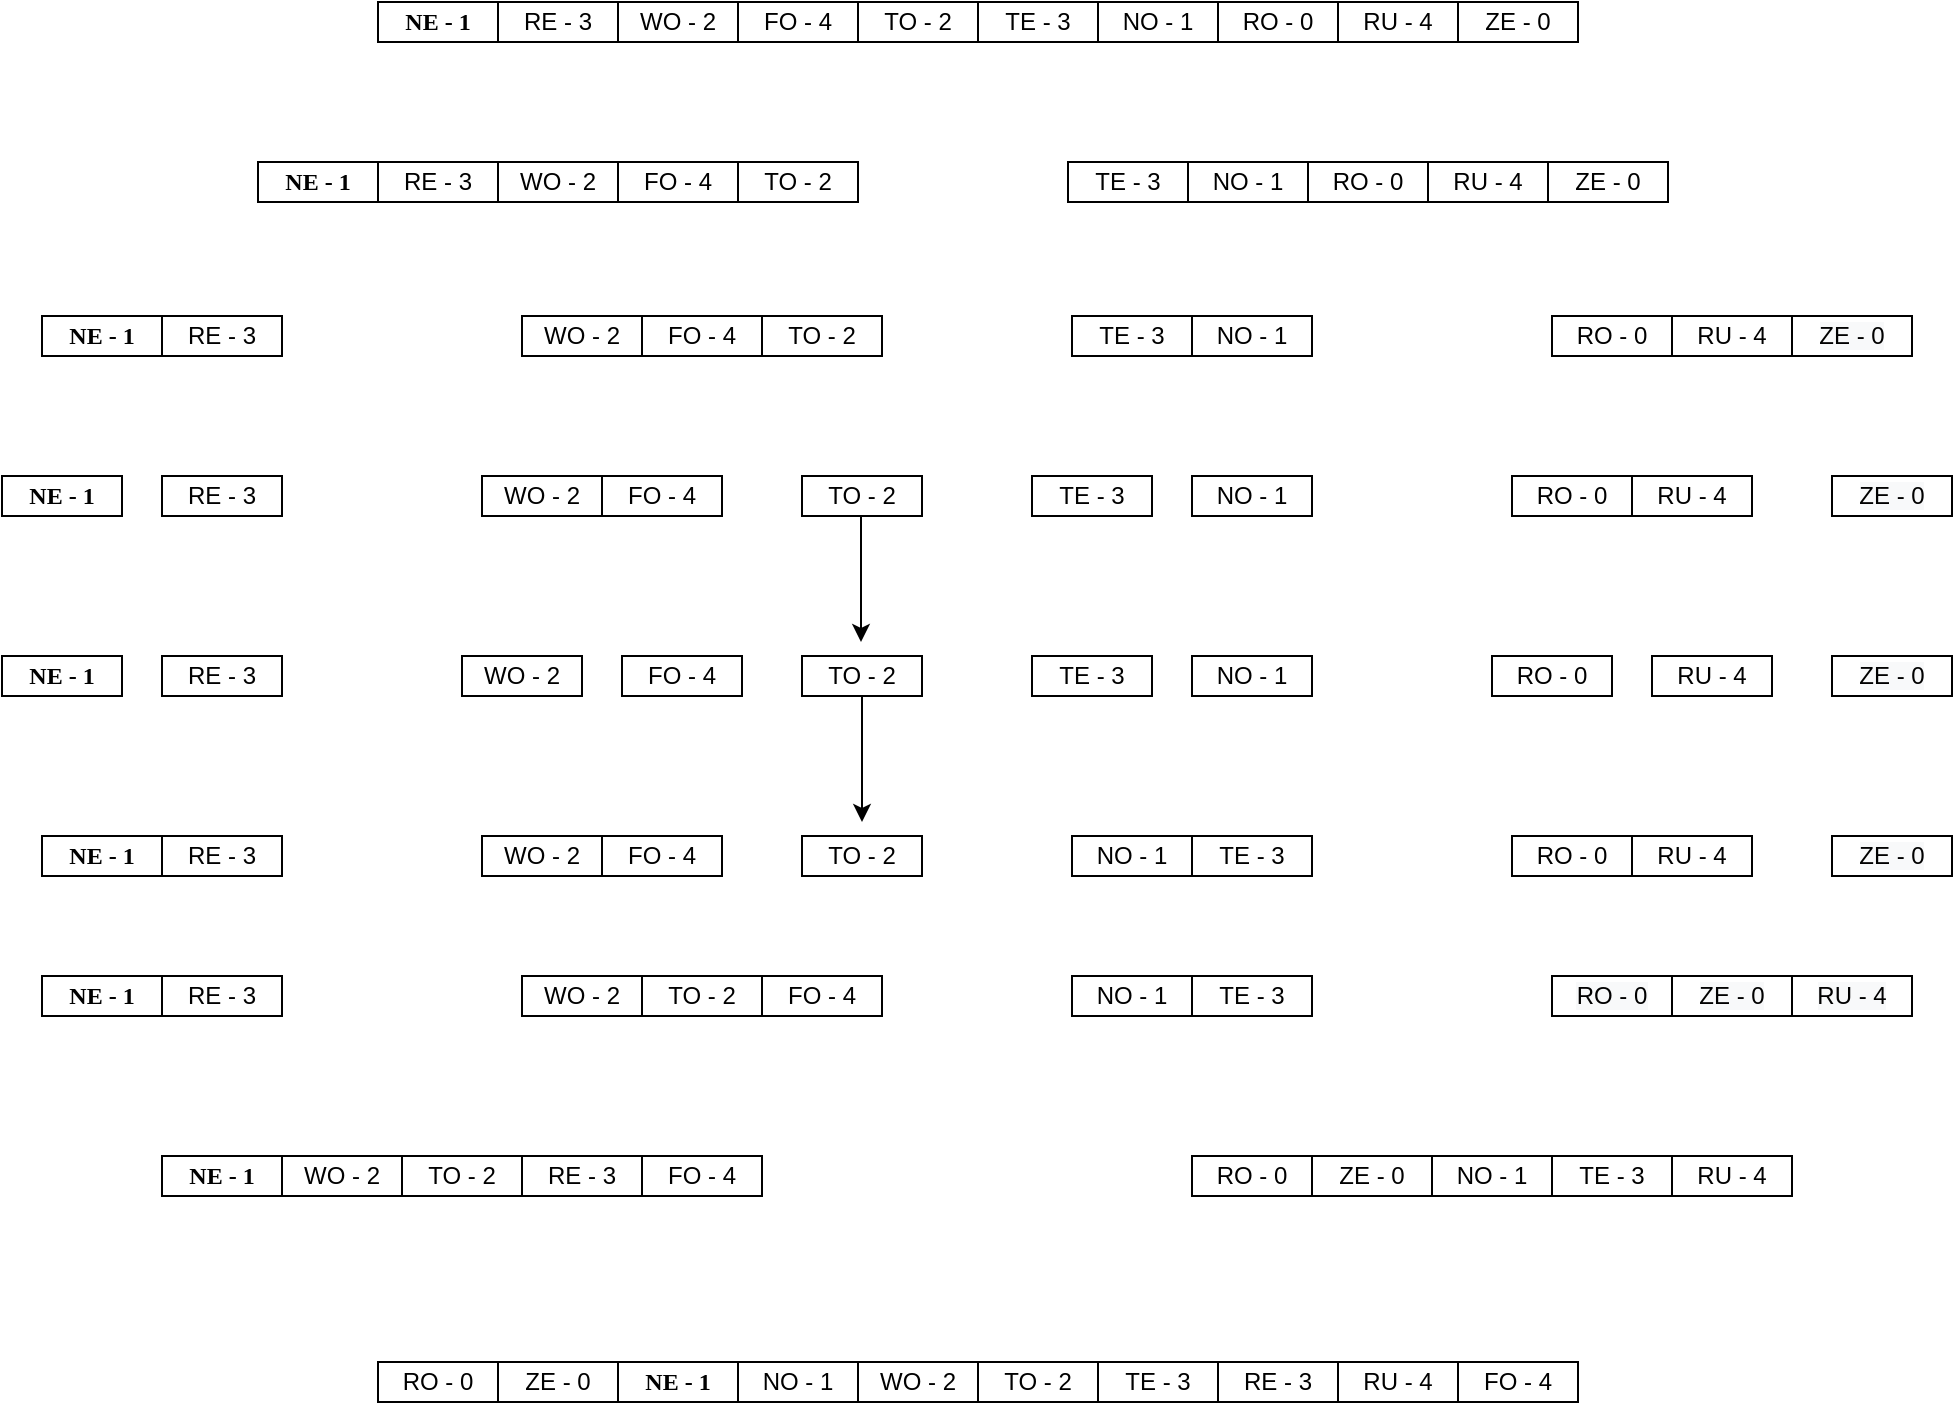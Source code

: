<mxfile version="14.9.0" type="github">
  <diagram id="9npMrwIZEvCTG21rL2dB" name="Page-1">
    <mxGraphModel dx="1108" dy="1085" grid="1" gridSize="10" guides="1" tooltips="1" connect="1" arrows="1" fold="1" page="1" pageScale="1" pageWidth="1169" pageHeight="827" math="0" shadow="0">
      <root>
        <mxCell id="0" />
        <mxCell id="1" parent="0" />
        <mxCell id="jthS4XlL0CTIznY_nn8V-1" value="&lt;font face=&quot;Raleway&quot;&gt;&lt;b&gt;NE - 1&lt;/b&gt;&lt;/font&gt;" style="rounded=0;whiteSpace=wrap;html=1;" vertex="1" parent="1">
          <mxGeometry x="285" y="70" width="60" height="20" as="geometry" />
        </mxCell>
        <mxCell id="jthS4XlL0CTIznY_nn8V-20" value="RE - 3" style="rounded=0;whiteSpace=wrap;html=1;" vertex="1" parent="1">
          <mxGeometry x="345" y="70" width="60" height="20" as="geometry" />
        </mxCell>
        <mxCell id="jthS4XlL0CTIznY_nn8V-21" value="WO - 2" style="rounded=0;whiteSpace=wrap;html=1;" vertex="1" parent="1">
          <mxGeometry x="405" y="70" width="60" height="20" as="geometry" />
        </mxCell>
        <mxCell id="jthS4XlL0CTIznY_nn8V-22" value="FO - 4" style="rounded=0;whiteSpace=wrap;html=1;" vertex="1" parent="1">
          <mxGeometry x="465" y="70" width="60" height="20" as="geometry" />
        </mxCell>
        <mxCell id="jthS4XlL0CTIznY_nn8V-23" value="TO - 2" style="rounded=0;whiteSpace=wrap;html=1;" vertex="1" parent="1">
          <mxGeometry x="525" y="70" width="60" height="20" as="geometry" />
        </mxCell>
        <mxCell id="jthS4XlL0CTIznY_nn8V-24" value="TE - 3" style="rounded=0;whiteSpace=wrap;html=1;" vertex="1" parent="1">
          <mxGeometry x="585" y="70" width="60" height="20" as="geometry" />
        </mxCell>
        <mxCell id="jthS4XlL0CTIznY_nn8V-25" value="NO - 1" style="rounded=0;whiteSpace=wrap;html=1;" vertex="1" parent="1">
          <mxGeometry x="645" y="70" width="60" height="20" as="geometry" />
        </mxCell>
        <mxCell id="jthS4XlL0CTIznY_nn8V-26" value="RO - 0" style="rounded=0;whiteSpace=wrap;html=1;" vertex="1" parent="1">
          <mxGeometry x="705" y="70" width="60" height="20" as="geometry" />
        </mxCell>
        <mxCell id="jthS4XlL0CTIznY_nn8V-27" value="RU - 4" style="rounded=0;whiteSpace=wrap;html=1;" vertex="1" parent="1">
          <mxGeometry x="765" y="70" width="60" height="20" as="geometry" />
        </mxCell>
        <mxCell id="jthS4XlL0CTIznY_nn8V-28" value="ZE - 0" style="rounded=0;whiteSpace=wrap;html=1;" vertex="1" parent="1">
          <mxGeometry x="825" y="70" width="60" height="20" as="geometry" />
        </mxCell>
        <mxCell id="jthS4XlL0CTIznY_nn8V-32" value="&lt;b style=&quot;font-family: &amp;#34;raleway&amp;#34;&quot;&gt;NE - 1&lt;/b&gt;" style="rounded=0;whiteSpace=wrap;html=1;" vertex="1" parent="1">
          <mxGeometry x="225" y="150" width="60" height="20" as="geometry" />
        </mxCell>
        <mxCell id="jthS4XlL0CTIznY_nn8V-33" value="&lt;span&gt;RE - 3&lt;/span&gt;" style="rounded=0;whiteSpace=wrap;html=1;" vertex="1" parent="1">
          <mxGeometry x="285" y="150" width="60" height="20" as="geometry" />
        </mxCell>
        <mxCell id="jthS4XlL0CTIznY_nn8V-34" value="&lt;span&gt;WO - 2&lt;/span&gt;" style="rounded=0;whiteSpace=wrap;html=1;" vertex="1" parent="1">
          <mxGeometry x="345" y="150" width="60" height="20" as="geometry" />
        </mxCell>
        <mxCell id="jthS4XlL0CTIznY_nn8V-35" value="&lt;span&gt;FO - 4&lt;/span&gt;" style="rounded=0;whiteSpace=wrap;html=1;" vertex="1" parent="1">
          <mxGeometry x="405" y="150" width="60" height="20" as="geometry" />
        </mxCell>
        <mxCell id="jthS4XlL0CTIznY_nn8V-38" value="&lt;span&gt;TO - 2&lt;/span&gt;" style="rounded=0;whiteSpace=wrap;html=1;" vertex="1" parent="1">
          <mxGeometry x="465" y="150" width="60" height="20" as="geometry" />
        </mxCell>
        <mxCell id="jthS4XlL0CTIznY_nn8V-39" value="&lt;span&gt;TE - 3&lt;/span&gt;" style="rounded=0;whiteSpace=wrap;html=1;" vertex="1" parent="1">
          <mxGeometry x="630" y="150" width="60" height="20" as="geometry" />
        </mxCell>
        <mxCell id="jthS4XlL0CTIznY_nn8V-40" value="&lt;span&gt;NO - 1&lt;/span&gt;" style="rounded=0;whiteSpace=wrap;html=1;" vertex="1" parent="1">
          <mxGeometry x="690" y="150" width="60" height="20" as="geometry" />
        </mxCell>
        <mxCell id="jthS4XlL0CTIznY_nn8V-41" value="&lt;span&gt;RO - 0&lt;/span&gt;" style="rounded=0;whiteSpace=wrap;html=1;" vertex="1" parent="1">
          <mxGeometry x="750" y="150" width="60" height="20" as="geometry" />
        </mxCell>
        <mxCell id="jthS4XlL0CTIznY_nn8V-42" value="&lt;span&gt;RU - 4&lt;/span&gt;" style="rounded=0;whiteSpace=wrap;html=1;" vertex="1" parent="1">
          <mxGeometry x="810" y="150" width="60" height="20" as="geometry" />
        </mxCell>
        <mxCell id="jthS4XlL0CTIznY_nn8V-43" value="&lt;span&gt;ZE - 0&lt;/span&gt;" style="rounded=0;whiteSpace=wrap;html=1;" vertex="1" parent="1">
          <mxGeometry x="870" y="150" width="60" height="20" as="geometry" />
        </mxCell>
        <mxCell id="jthS4XlL0CTIznY_nn8V-44" value="&lt;b style=&quot;font-family: &amp;#34;raleway&amp;#34;&quot;&gt;NE - 1&lt;/b&gt;" style="rounded=0;whiteSpace=wrap;html=1;" vertex="1" parent="1">
          <mxGeometry x="117" y="227" width="60" height="20" as="geometry" />
        </mxCell>
        <mxCell id="jthS4XlL0CTIznY_nn8V-45" value="&lt;span&gt;RE - 3&lt;/span&gt;" style="rounded=0;whiteSpace=wrap;html=1;" vertex="1" parent="1">
          <mxGeometry x="177" y="227" width="60" height="20" as="geometry" />
        </mxCell>
        <mxCell id="jthS4XlL0CTIznY_nn8V-46" value="&lt;span&gt;WO - 2&lt;/span&gt;" style="rounded=0;whiteSpace=wrap;html=1;" vertex="1" parent="1">
          <mxGeometry x="357" y="227" width="60" height="20" as="geometry" />
        </mxCell>
        <mxCell id="jthS4XlL0CTIznY_nn8V-47" value="&lt;span&gt;FO - 4&lt;/span&gt;" style="rounded=0;whiteSpace=wrap;html=1;" vertex="1" parent="1">
          <mxGeometry x="417" y="227" width="60" height="20" as="geometry" />
        </mxCell>
        <mxCell id="jthS4XlL0CTIznY_nn8V-48" value="&lt;span&gt;TO - 2&lt;/span&gt;" style="rounded=0;whiteSpace=wrap;html=1;" vertex="1" parent="1">
          <mxGeometry x="477" y="227" width="60" height="20" as="geometry" />
        </mxCell>
        <mxCell id="jthS4XlL0CTIznY_nn8V-49" value="&lt;b style=&quot;font-family: &amp;#34;raleway&amp;#34;&quot;&gt;NE - 1&lt;/b&gt;" style="rounded=0;whiteSpace=wrap;html=1;" vertex="1" parent="1">
          <mxGeometry x="97" y="307" width="60" height="20" as="geometry" />
        </mxCell>
        <mxCell id="jthS4XlL0CTIznY_nn8V-50" value="&lt;span&gt;RE - 3&lt;/span&gt;" style="rounded=0;whiteSpace=wrap;html=1;" vertex="1" parent="1">
          <mxGeometry x="177" y="307" width="60" height="20" as="geometry" />
        </mxCell>
        <mxCell id="jthS4XlL0CTIznY_nn8V-51" value="&lt;span&gt;WO - 2&lt;/span&gt;" style="rounded=0;whiteSpace=wrap;html=1;" vertex="1" parent="1">
          <mxGeometry x="337" y="307" width="60" height="20" as="geometry" />
        </mxCell>
        <mxCell id="jthS4XlL0CTIznY_nn8V-52" value="&lt;span&gt;FO - 4&lt;/span&gt;" style="rounded=0;whiteSpace=wrap;html=1;" vertex="1" parent="1">
          <mxGeometry x="397" y="307" width="60" height="20" as="geometry" />
        </mxCell>
        <mxCell id="jthS4XlL0CTIznY_nn8V-53" value="&lt;span&gt;TO - 2&lt;/span&gt;" style="rounded=0;whiteSpace=wrap;html=1;" vertex="1" parent="1">
          <mxGeometry x="497" y="307" width="60" height="20" as="geometry" />
        </mxCell>
        <mxCell id="jthS4XlL0CTIznY_nn8V-56" value="&lt;b style=&quot;font-family: &amp;#34;raleway&amp;#34;&quot;&gt;NE - 1&lt;/b&gt;" style="rounded=0;whiteSpace=wrap;html=1;" vertex="1" parent="1">
          <mxGeometry x="97" y="397" width="60" height="20" as="geometry" />
        </mxCell>
        <mxCell id="jthS4XlL0CTIznY_nn8V-57" value="&lt;span&gt;RE - 3&lt;/span&gt;" style="rounded=0;whiteSpace=wrap;html=1;" vertex="1" parent="1">
          <mxGeometry x="177" y="397" width="60" height="20" as="geometry" />
        </mxCell>
        <mxCell id="jthS4XlL0CTIznY_nn8V-58" value="&lt;span&gt;WO - 2&lt;/span&gt;" style="rounded=0;whiteSpace=wrap;html=1;" vertex="1" parent="1">
          <mxGeometry x="327" y="397" width="60" height="20" as="geometry" />
        </mxCell>
        <mxCell id="jthS4XlL0CTIznY_nn8V-59" value="&lt;span&gt;FO - 4&lt;/span&gt;" style="rounded=0;whiteSpace=wrap;html=1;" vertex="1" parent="1">
          <mxGeometry x="407" y="397" width="60" height="20" as="geometry" />
        </mxCell>
        <mxCell id="jthS4XlL0CTIznY_nn8V-60" value="&lt;b style=&quot;font-family: &amp;#34;raleway&amp;#34;&quot;&gt;NE - 1&lt;/b&gt;" style="rounded=0;whiteSpace=wrap;html=1;" vertex="1" parent="1">
          <mxGeometry x="117" y="487" width="60" height="20" as="geometry" />
        </mxCell>
        <mxCell id="jthS4XlL0CTIznY_nn8V-61" value="&lt;span&gt;RE - 3&lt;/span&gt;" style="rounded=0;whiteSpace=wrap;html=1;" vertex="1" parent="1">
          <mxGeometry x="177" y="487" width="60" height="20" as="geometry" />
        </mxCell>
        <mxCell id="jthS4XlL0CTIznY_nn8V-62" value="&lt;span&gt;WO - 2&lt;/span&gt;" style="rounded=0;whiteSpace=wrap;html=1;" vertex="1" parent="1">
          <mxGeometry x="337" y="487" width="60" height="20" as="geometry" />
        </mxCell>
        <mxCell id="jthS4XlL0CTIznY_nn8V-63" value="&lt;span&gt;FO - 4&lt;/span&gt;" style="rounded=0;whiteSpace=wrap;html=1;" vertex="1" parent="1">
          <mxGeometry x="397" y="487" width="60" height="20" as="geometry" />
        </mxCell>
        <mxCell id="jthS4XlL0CTIznY_nn8V-64" value="&lt;span&gt;TO - 2&lt;/span&gt;" style="rounded=0;whiteSpace=wrap;html=1;" vertex="1" parent="1">
          <mxGeometry x="497" y="397" width="60" height="20" as="geometry" />
        </mxCell>
        <mxCell id="jthS4XlL0CTIznY_nn8V-65" value="&lt;span&gt;TO - 2&lt;/span&gt;" style="rounded=0;whiteSpace=wrap;html=1;" vertex="1" parent="1">
          <mxGeometry x="497" y="487" width="60" height="20" as="geometry" />
        </mxCell>
        <mxCell id="jthS4XlL0CTIznY_nn8V-66" value="&lt;span&gt;WO - 2&lt;/span&gt;" style="rounded=0;whiteSpace=wrap;html=1;" vertex="1" parent="1">
          <mxGeometry x="357" y="557" width="60" height="20" as="geometry" />
        </mxCell>
        <mxCell id="jthS4XlL0CTIznY_nn8V-67" value="&lt;span&gt;TO - 2&lt;/span&gt;" style="rounded=0;whiteSpace=wrap;html=1;" vertex="1" parent="1">
          <mxGeometry x="417" y="557" width="60" height="20" as="geometry" />
        </mxCell>
        <mxCell id="jthS4XlL0CTIznY_nn8V-68" value="&lt;span&gt;FO - 4&lt;/span&gt;" style="rounded=0;whiteSpace=wrap;html=1;" vertex="1" parent="1">
          <mxGeometry x="477" y="557" width="60" height="20" as="geometry" />
        </mxCell>
        <mxCell id="jthS4XlL0CTIznY_nn8V-69" value="&lt;b style=&quot;font-family: &amp;#34;raleway&amp;#34;&quot;&gt;NE - 1&lt;/b&gt;" style="rounded=0;whiteSpace=wrap;html=1;" vertex="1" parent="1">
          <mxGeometry x="117" y="557" width="60" height="20" as="geometry" />
        </mxCell>
        <mxCell id="jthS4XlL0CTIznY_nn8V-70" value="&lt;span&gt;RE - 3&lt;/span&gt;" style="rounded=0;whiteSpace=wrap;html=1;" vertex="1" parent="1">
          <mxGeometry x="177" y="557" width="60" height="20" as="geometry" />
        </mxCell>
        <mxCell id="jthS4XlL0CTIznY_nn8V-71" value="&lt;b style=&quot;font-family: &amp;#34;raleway&amp;#34;&quot;&gt;NE - 1&lt;/b&gt;" style="rounded=0;whiteSpace=wrap;html=1;" vertex="1" parent="1">
          <mxGeometry x="177" y="647" width="60" height="20" as="geometry" />
        </mxCell>
        <mxCell id="jthS4XlL0CTIznY_nn8V-72" value="&lt;span&gt;WO - 2&lt;/span&gt;" style="rounded=0;whiteSpace=wrap;html=1;" vertex="1" parent="1">
          <mxGeometry x="237" y="647" width="60" height="20" as="geometry" />
        </mxCell>
        <mxCell id="jthS4XlL0CTIznY_nn8V-73" value="&lt;span&gt;TO - 2&lt;/span&gt;" style="rounded=0;whiteSpace=wrap;html=1;" vertex="1" parent="1">
          <mxGeometry x="297" y="647" width="60" height="20" as="geometry" />
        </mxCell>
        <mxCell id="jthS4XlL0CTIznY_nn8V-74" value="&lt;span&gt;RE - 3&lt;/span&gt;" style="rounded=0;whiteSpace=wrap;html=1;" vertex="1" parent="1">
          <mxGeometry x="357" y="647" width="60" height="20" as="geometry" />
        </mxCell>
        <mxCell id="jthS4XlL0CTIznY_nn8V-75" value="&lt;span&gt;FO - 4&lt;/span&gt;" style="rounded=0;whiteSpace=wrap;html=1;" vertex="1" parent="1">
          <mxGeometry x="417" y="647" width="60" height="20" as="geometry" />
        </mxCell>
        <mxCell id="jthS4XlL0CTIznY_nn8V-101" value="&lt;span style=&quot;font-family: &amp;#34;helvetica&amp;#34;&quot;&gt;RO - 0&lt;/span&gt;" style="rounded=0;whiteSpace=wrap;html=1;" vertex="1" parent="1">
          <mxGeometry x="285" y="750" width="60" height="20" as="geometry" />
        </mxCell>
        <mxCell id="jthS4XlL0CTIznY_nn8V-102" value="&lt;span style=&quot;font-family: &amp;#34;helvetica&amp;#34;&quot;&gt;ZE - 0&lt;/span&gt;" style="rounded=0;whiteSpace=wrap;html=1;" vertex="1" parent="1">
          <mxGeometry x="345" y="750" width="60" height="20" as="geometry" />
        </mxCell>
        <mxCell id="jthS4XlL0CTIznY_nn8V-103" value="&lt;b style=&quot;font-family: &amp;#34;raleway&amp;#34;&quot;&gt;NE - 1&lt;/b&gt;" style="rounded=0;whiteSpace=wrap;html=1;" vertex="1" parent="1">
          <mxGeometry x="405" y="750" width="60" height="20" as="geometry" />
        </mxCell>
        <mxCell id="jthS4XlL0CTIznY_nn8V-104" value="&lt;span&gt;NO - 1&lt;/span&gt;" style="rounded=0;whiteSpace=wrap;html=1;" vertex="1" parent="1">
          <mxGeometry x="465" y="750" width="60" height="20" as="geometry" />
        </mxCell>
        <mxCell id="jthS4XlL0CTIznY_nn8V-105" value="&lt;span&gt;WO - 2&lt;/span&gt;" style="rounded=0;whiteSpace=wrap;html=1;" vertex="1" parent="1">
          <mxGeometry x="525" y="750" width="60" height="20" as="geometry" />
        </mxCell>
        <mxCell id="jthS4XlL0CTIznY_nn8V-106" value="&lt;span&gt;TO - 2&lt;/span&gt;" style="rounded=0;whiteSpace=wrap;html=1;" vertex="1" parent="1">
          <mxGeometry x="585" y="750" width="60" height="20" as="geometry" />
        </mxCell>
        <mxCell id="jthS4XlL0CTIznY_nn8V-107" value="&lt;span&gt;TE - 3&lt;/span&gt;" style="rounded=0;whiteSpace=wrap;html=1;" vertex="1" parent="1">
          <mxGeometry x="645" y="750" width="60" height="20" as="geometry" />
        </mxCell>
        <mxCell id="jthS4XlL0CTIznY_nn8V-108" value="&lt;span&gt;RE - 3&lt;/span&gt;" style="rounded=0;whiteSpace=wrap;html=1;" vertex="1" parent="1">
          <mxGeometry x="705" y="750" width="60" height="20" as="geometry" />
        </mxCell>
        <mxCell id="jthS4XlL0CTIznY_nn8V-109" value="&lt;span style=&quot;font-family: &amp;#34;helvetica&amp;#34;&quot;&gt;RU - 4&lt;/span&gt;" style="rounded=0;whiteSpace=wrap;html=1;" vertex="1" parent="1">
          <mxGeometry x="765" y="750" width="60" height="20" as="geometry" />
        </mxCell>
        <mxCell id="jthS4XlL0CTIznY_nn8V-110" value="&lt;span&gt;FO - 4&lt;/span&gt;" style="rounded=0;whiteSpace=wrap;html=1;" vertex="1" parent="1">
          <mxGeometry x="825" y="750" width="60" height="20" as="geometry" />
        </mxCell>
        <mxCell id="jthS4XlL0CTIznY_nn8V-121" value="&lt;span&gt;TE - 3&lt;/span&gt;" style="rounded=0;whiteSpace=wrap;html=1;" vertex="1" parent="1">
          <mxGeometry x="632" y="227" width="60" height="20" as="geometry" />
        </mxCell>
        <mxCell id="jthS4XlL0CTIznY_nn8V-122" value="&lt;span&gt;NO - 1&lt;/span&gt;" style="rounded=0;whiteSpace=wrap;html=1;" vertex="1" parent="1">
          <mxGeometry x="692" y="227" width="60" height="20" as="geometry" />
        </mxCell>
        <mxCell id="jthS4XlL0CTIznY_nn8V-123" value="&lt;span&gt;RO - 0&lt;/span&gt;" style="rounded=0;whiteSpace=wrap;html=1;" vertex="1" parent="1">
          <mxGeometry x="872" y="227" width="60" height="20" as="geometry" />
        </mxCell>
        <mxCell id="jthS4XlL0CTIznY_nn8V-124" value="&lt;span&gt;RU - 4&lt;/span&gt;" style="rounded=0;whiteSpace=wrap;html=1;" vertex="1" parent="1">
          <mxGeometry x="932" y="227" width="60" height="20" as="geometry" />
        </mxCell>
        <mxCell id="jthS4XlL0CTIznY_nn8V-125" value="&#xa;&#xa;&lt;span style=&quot;color: rgb(0, 0, 0); font-family: helvetica; font-size: 12px; font-style: normal; font-weight: 400; letter-spacing: normal; text-align: center; text-indent: 0px; text-transform: none; word-spacing: 0px; background-color: rgb(248, 249, 250); display: inline; float: none;&quot;&gt;ZE - 0&lt;/span&gt;&#xa;&#xa;" style="rounded=0;whiteSpace=wrap;html=1;" vertex="1" parent="1">
          <mxGeometry x="992" y="227" width="60" height="20" as="geometry" />
        </mxCell>
        <mxCell id="jthS4XlL0CTIznY_nn8V-126" value="&lt;span&gt;TE - 3&lt;/span&gt;" style="rounded=0;whiteSpace=wrap;html=1;" vertex="1" parent="1">
          <mxGeometry x="612" y="307" width="60" height="20" as="geometry" />
        </mxCell>
        <mxCell id="jthS4XlL0CTIznY_nn8V-127" value="&lt;span&gt;NO - 1&lt;/span&gt;" style="rounded=0;whiteSpace=wrap;html=1;" vertex="1" parent="1">
          <mxGeometry x="692" y="307" width="60" height="20" as="geometry" />
        </mxCell>
        <mxCell id="jthS4XlL0CTIznY_nn8V-128" value="&lt;span&gt;RO - 0&lt;/span&gt;" style="rounded=0;whiteSpace=wrap;html=1;" vertex="1" parent="1">
          <mxGeometry x="852" y="307" width="60" height="20" as="geometry" />
        </mxCell>
        <mxCell id="jthS4XlL0CTIznY_nn8V-129" value="&lt;span&gt;RU - 4&lt;/span&gt;" style="rounded=0;whiteSpace=wrap;html=1;" vertex="1" parent="1">
          <mxGeometry x="912" y="307" width="60" height="20" as="geometry" />
        </mxCell>
        <mxCell id="jthS4XlL0CTIznY_nn8V-130" value="&#xa;&#xa;&lt;span style=&quot;color: rgb(0, 0, 0); font-family: helvetica; font-size: 12px; font-style: normal; font-weight: 400; letter-spacing: normal; text-align: center; text-indent: 0px; text-transform: none; word-spacing: 0px; background-color: rgb(248, 249, 250); display: inline; float: none;&quot;&gt;ZE - 0&lt;/span&gt;&#xa;&#xa;" style="rounded=0;whiteSpace=wrap;html=1;" vertex="1" parent="1">
          <mxGeometry x="1012" y="307" width="60" height="20" as="geometry" />
        </mxCell>
        <mxCell id="jthS4XlL0CTIznY_nn8V-131" value="&lt;span&gt;TE - 3&lt;/span&gt;" style="rounded=0;whiteSpace=wrap;html=1;" vertex="1" parent="1">
          <mxGeometry x="612" y="397" width="60" height="20" as="geometry" />
        </mxCell>
        <mxCell id="jthS4XlL0CTIznY_nn8V-132" value="&lt;span&gt;NO - 1&lt;/span&gt;" style="rounded=0;whiteSpace=wrap;html=1;" vertex="1" parent="1">
          <mxGeometry x="692" y="397" width="60" height="20" as="geometry" />
        </mxCell>
        <mxCell id="jthS4XlL0CTIznY_nn8V-133" value="&lt;span&gt;RO - 0&lt;/span&gt;" style="rounded=0;whiteSpace=wrap;html=1;" vertex="1" parent="1">
          <mxGeometry x="842" y="397" width="60" height="20" as="geometry" />
        </mxCell>
        <mxCell id="jthS4XlL0CTIznY_nn8V-134" value="&lt;span&gt;RU - 4&lt;/span&gt;" style="rounded=0;whiteSpace=wrap;html=1;" vertex="1" parent="1">
          <mxGeometry x="922" y="397" width="60" height="20" as="geometry" />
        </mxCell>
        <mxCell id="jthS4XlL0CTIznY_nn8V-135" value="&lt;span&gt;NO - 1&lt;/span&gt;" style="rounded=0;whiteSpace=wrap;html=1;" vertex="1" parent="1">
          <mxGeometry x="632" y="487" width="60" height="20" as="geometry" />
        </mxCell>
        <mxCell id="jthS4XlL0CTIznY_nn8V-136" value="&lt;span&gt;TE - 3&lt;/span&gt;" style="rounded=0;whiteSpace=wrap;html=1;" vertex="1" parent="1">
          <mxGeometry x="692" y="487" width="60" height="20" as="geometry" />
        </mxCell>
        <mxCell id="jthS4XlL0CTIznY_nn8V-137" value="&lt;span&gt;RO - 0&lt;/span&gt;" style="rounded=0;whiteSpace=wrap;html=1;" vertex="1" parent="1">
          <mxGeometry x="852" y="487" width="60" height="20" as="geometry" />
        </mxCell>
        <mxCell id="jthS4XlL0CTIznY_nn8V-138" value="&lt;span&gt;RU - 4&lt;/span&gt;" style="rounded=0;whiteSpace=wrap;html=1;" vertex="1" parent="1">
          <mxGeometry x="912" y="487" width="60" height="20" as="geometry" />
        </mxCell>
        <mxCell id="jthS4XlL0CTIznY_nn8V-139" value="&#xa;&#xa;&lt;span style=&quot;color: rgb(0, 0, 0); font-family: helvetica; font-size: 12px; font-style: normal; font-weight: 400; letter-spacing: normal; text-align: center; text-indent: 0px; text-transform: none; word-spacing: 0px; background-color: rgb(248, 249, 250); display: inline; float: none;&quot;&gt;ZE - 0&lt;/span&gt;&#xa;&#xa;" style="rounded=0;whiteSpace=wrap;html=1;" vertex="1" parent="1">
          <mxGeometry x="1012" y="397" width="60" height="20" as="geometry" />
        </mxCell>
        <mxCell id="jthS4XlL0CTIznY_nn8V-140" value="&#xa;&#xa;&lt;span style=&quot;color: rgb(0, 0, 0); font-family: helvetica; font-size: 12px; font-style: normal; font-weight: 400; letter-spacing: normal; text-align: center; text-indent: 0px; text-transform: none; word-spacing: 0px; background-color: rgb(248, 249, 250); display: inline; float: none;&quot;&gt;ZE - 0&lt;/span&gt;&#xa;&#xa;" style="rounded=0;whiteSpace=wrap;html=1;" vertex="1" parent="1">
          <mxGeometry x="1012" y="487" width="60" height="20" as="geometry" />
        </mxCell>
        <mxCell id="jthS4XlL0CTIznY_nn8V-141" value="&#xa;&#xa;&lt;span style=&quot;color: rgb(0, 0, 0); font-family: helvetica; font-size: 12px; font-style: normal; font-weight: 400; letter-spacing: normal; text-align: center; text-indent: 0px; text-transform: none; word-spacing: 0px; background-color: rgb(248, 249, 250); display: inline; float: none;&quot;&gt;RO - 0&lt;/span&gt;&#xa;&#xa;" style="rounded=0;whiteSpace=wrap;html=1;" vertex="1" parent="1">
          <mxGeometry x="872" y="557" width="60" height="20" as="geometry" />
        </mxCell>
        <mxCell id="jthS4XlL0CTIznY_nn8V-142" value="&#xa;&#xa;&lt;span style=&quot;color: rgb(0, 0, 0); font-family: helvetica; font-size: 12px; font-style: normal; font-weight: 400; letter-spacing: normal; text-align: center; text-indent: 0px; text-transform: none; word-spacing: 0px; background-color: rgb(248, 249, 250); display: inline; float: none;&quot;&gt;ZE - 0&lt;/span&gt;&#xa;&#xa;" style="rounded=0;whiteSpace=wrap;html=1;" vertex="1" parent="1">
          <mxGeometry x="932" y="557" width="60" height="20" as="geometry" />
        </mxCell>
        <mxCell id="jthS4XlL0CTIznY_nn8V-143" value="&#xa;&#xa;&lt;span style=&quot;color: rgb(0, 0, 0); font-family: helvetica; font-size: 12px; font-style: normal; font-weight: 400; letter-spacing: normal; text-align: center; text-indent: 0px; text-transform: none; word-spacing: 0px; background-color: rgb(248, 249, 250); display: inline; float: none;&quot;&gt;RU - 4&lt;/span&gt;&#xa;&#xa;" style="rounded=0;whiteSpace=wrap;html=1;" vertex="1" parent="1">
          <mxGeometry x="992" y="557" width="60" height="20" as="geometry" />
        </mxCell>
        <mxCell id="jthS4XlL0CTIznY_nn8V-144" value="&lt;span&gt;NO - 1&lt;/span&gt;" style="rounded=0;whiteSpace=wrap;html=1;" vertex="1" parent="1">
          <mxGeometry x="632" y="557" width="60" height="20" as="geometry" />
        </mxCell>
        <mxCell id="jthS4XlL0CTIznY_nn8V-145" value="&lt;span&gt;TE - 3&lt;/span&gt;" style="rounded=0;whiteSpace=wrap;html=1;" vertex="1" parent="1">
          <mxGeometry x="692" y="557" width="60" height="20" as="geometry" />
        </mxCell>
        <mxCell id="jthS4XlL0CTIznY_nn8V-146" value="&lt;span style=&quot;font-family: &amp;#34;helvetica&amp;#34;&quot;&gt;RO - 0&lt;/span&gt;" style="rounded=0;whiteSpace=wrap;html=1;" vertex="1" parent="1">
          <mxGeometry x="692" y="647" width="60" height="20" as="geometry" />
        </mxCell>
        <mxCell id="jthS4XlL0CTIznY_nn8V-147" value="&lt;span style=&quot;font-family: &amp;#34;helvetica&amp;#34;&quot;&gt;ZE - 0&lt;/span&gt;" style="rounded=0;whiteSpace=wrap;html=1;" vertex="1" parent="1">
          <mxGeometry x="752" y="647" width="60" height="20" as="geometry" />
        </mxCell>
        <mxCell id="jthS4XlL0CTIznY_nn8V-148" value="&lt;span&gt;NO - 1&lt;/span&gt;" style="rounded=0;whiteSpace=wrap;html=1;" vertex="1" parent="1">
          <mxGeometry x="812" y="647" width="60" height="20" as="geometry" />
        </mxCell>
        <mxCell id="jthS4XlL0CTIznY_nn8V-149" value="&lt;span&gt;TE - 3&lt;/span&gt;" style="rounded=0;whiteSpace=wrap;html=1;" vertex="1" parent="1">
          <mxGeometry x="872" y="647" width="60" height="20" as="geometry" />
        </mxCell>
        <mxCell id="jthS4XlL0CTIznY_nn8V-150" value="&lt;span style=&quot;font-family: &amp;#34;helvetica&amp;#34;&quot;&gt;RU - 4&lt;/span&gt;" style="rounded=0;whiteSpace=wrap;html=1;" vertex="1" parent="1">
          <mxGeometry x="932" y="647" width="60" height="20" as="geometry" />
        </mxCell>
        <mxCell id="jthS4XlL0CTIznY_nn8V-153" value="" style="endArrow=classic;html=1;exitX=0.5;exitY=1;exitDx=0;exitDy=0;" edge="1" parent="1" source="jthS4XlL0CTIznY_nn8V-64">
          <mxGeometry width="50" height="50" relative="1" as="geometry">
            <mxPoint x="510" y="440" as="sourcePoint" />
            <mxPoint x="527" y="480" as="targetPoint" />
          </mxGeometry>
        </mxCell>
        <mxCell id="jthS4XlL0CTIznY_nn8V-156" value="" style="endArrow=classic;html=1;exitX=0.5;exitY=1;exitDx=0;exitDy=0;" edge="1" parent="1">
          <mxGeometry width="50" height="50" relative="1" as="geometry">
            <mxPoint x="526.5" y="327" as="sourcePoint" />
            <mxPoint x="526.5" y="390" as="targetPoint" />
          </mxGeometry>
        </mxCell>
      </root>
    </mxGraphModel>
  </diagram>
</mxfile>
